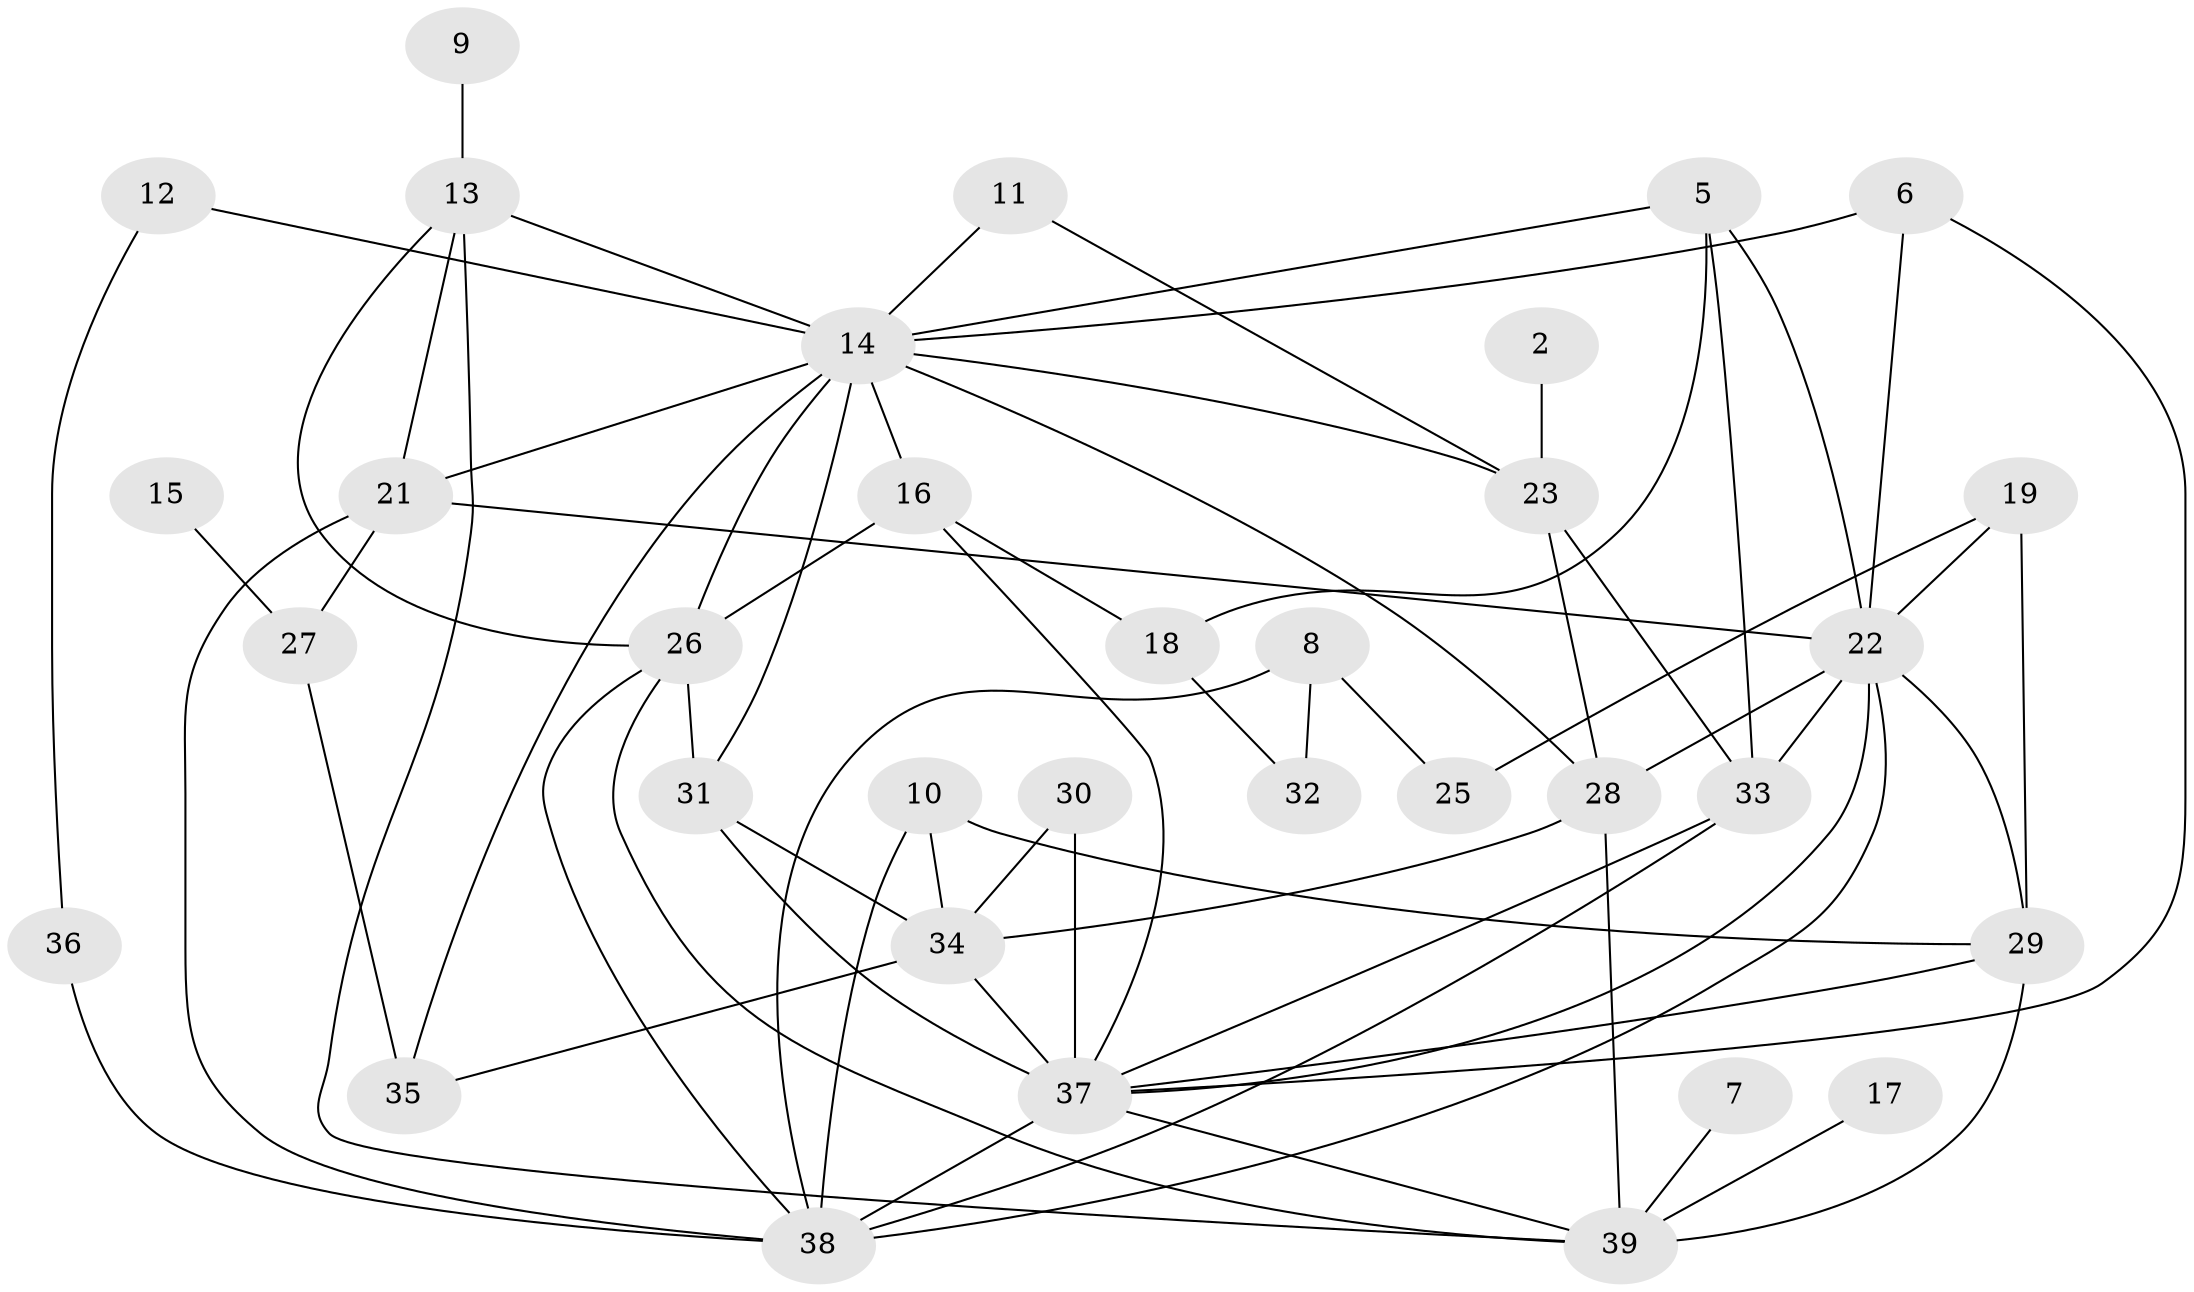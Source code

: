 // original degree distribution, {5: 0.1282051282051282, 2: 0.2692307692307692, 4: 0.20512820512820512, 0: 0.0641025641025641, 1: 0.0641025641025641, 3: 0.19230769230769232, 8: 0.02564102564102564, 6: 0.05128205128205128}
// Generated by graph-tools (version 1.1) at 2025/00/03/09/25 03:00:44]
// undirected, 34 vertices, 69 edges
graph export_dot {
graph [start="1"]
  node [color=gray90,style=filled];
  2;
  5;
  6;
  7;
  8;
  9;
  10;
  11;
  12;
  13;
  14;
  15;
  16;
  17;
  18;
  19;
  21;
  22;
  23;
  25;
  26;
  27;
  28;
  29;
  30;
  31;
  32;
  33;
  34;
  35;
  36;
  37;
  38;
  39;
  2 -- 23 [weight=1.0];
  5 -- 14 [weight=1.0];
  5 -- 18 [weight=1.0];
  5 -- 22 [weight=1.0];
  5 -- 33 [weight=1.0];
  6 -- 14 [weight=1.0];
  6 -- 22 [weight=1.0];
  6 -- 37 [weight=1.0];
  7 -- 39 [weight=1.0];
  8 -- 25 [weight=1.0];
  8 -- 32 [weight=1.0];
  8 -- 38 [weight=1.0];
  9 -- 13 [weight=1.0];
  10 -- 29 [weight=1.0];
  10 -- 34 [weight=1.0];
  10 -- 38 [weight=1.0];
  11 -- 14 [weight=1.0];
  11 -- 23 [weight=1.0];
  12 -- 14 [weight=1.0];
  12 -- 36 [weight=1.0];
  13 -- 14 [weight=1.0];
  13 -- 21 [weight=1.0];
  13 -- 26 [weight=1.0];
  13 -- 39 [weight=1.0];
  14 -- 16 [weight=3.0];
  14 -- 21 [weight=2.0];
  14 -- 23 [weight=1.0];
  14 -- 26 [weight=2.0];
  14 -- 28 [weight=1.0];
  14 -- 31 [weight=1.0];
  14 -- 35 [weight=1.0];
  15 -- 27 [weight=1.0];
  16 -- 18 [weight=2.0];
  16 -- 26 [weight=1.0];
  16 -- 37 [weight=1.0];
  17 -- 39 [weight=1.0];
  18 -- 32 [weight=1.0];
  19 -- 22 [weight=1.0];
  19 -- 25 [weight=1.0];
  19 -- 29 [weight=1.0];
  21 -- 22 [weight=2.0];
  21 -- 27 [weight=1.0];
  21 -- 38 [weight=1.0];
  22 -- 28 [weight=1.0];
  22 -- 29 [weight=1.0];
  22 -- 33 [weight=1.0];
  22 -- 37 [weight=1.0];
  22 -- 38 [weight=1.0];
  23 -- 28 [weight=1.0];
  23 -- 33 [weight=1.0];
  26 -- 31 [weight=1.0];
  26 -- 38 [weight=1.0];
  26 -- 39 [weight=1.0];
  27 -- 35 [weight=1.0];
  28 -- 34 [weight=1.0];
  28 -- 39 [weight=1.0];
  29 -- 37 [weight=2.0];
  29 -- 39 [weight=1.0];
  30 -- 34 [weight=1.0];
  30 -- 37 [weight=1.0];
  31 -- 34 [weight=3.0];
  31 -- 37 [weight=2.0];
  33 -- 37 [weight=1.0];
  33 -- 38 [weight=1.0];
  34 -- 35 [weight=1.0];
  34 -- 37 [weight=3.0];
  36 -- 38 [weight=1.0];
  37 -- 38 [weight=2.0];
  37 -- 39 [weight=1.0];
}
